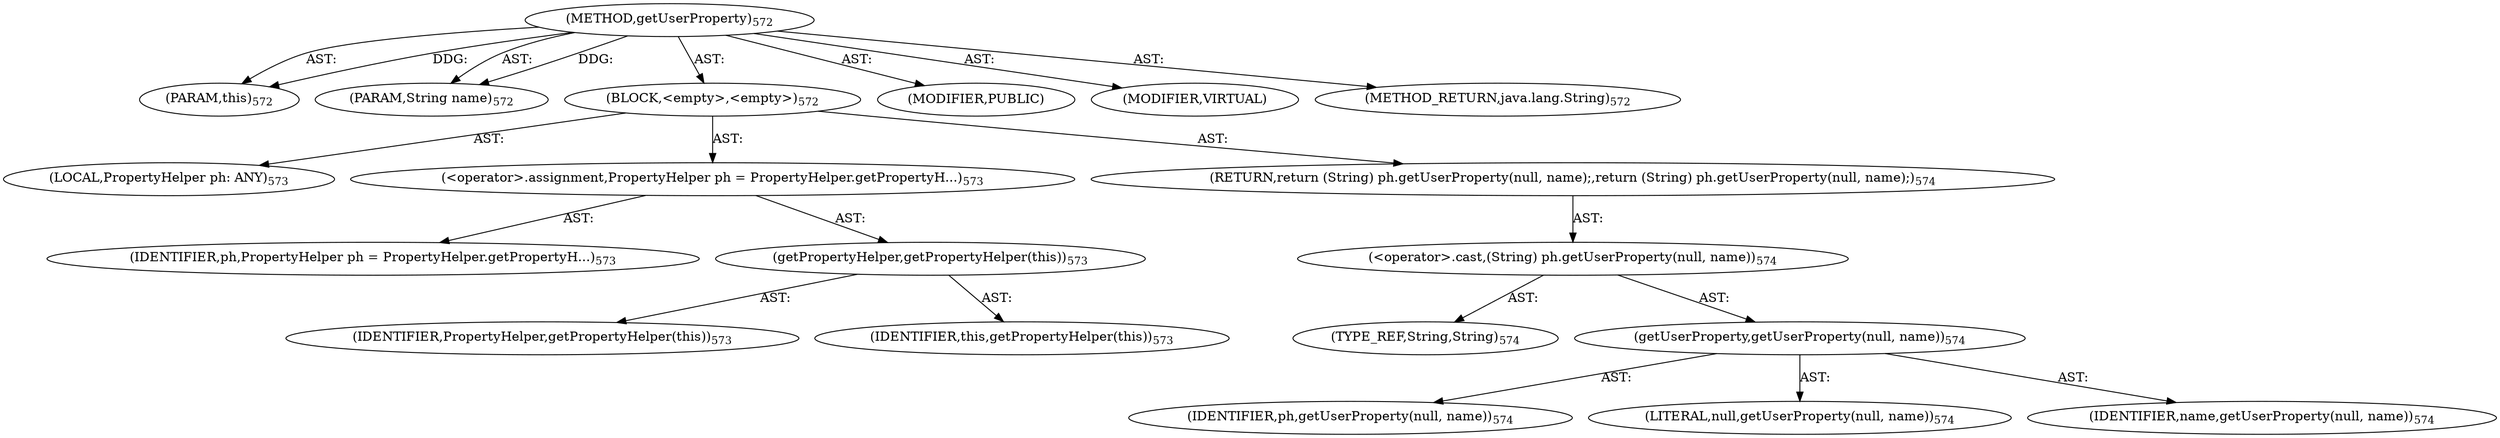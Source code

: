 digraph "getUserProperty" {  
"111669149722" [label = <(METHOD,getUserProperty)<SUB>572</SUB>> ]
"115964117011" [label = <(PARAM,this)<SUB>572</SUB>> ]
"115964117094" [label = <(PARAM,String name)<SUB>572</SUB>> ]
"25769803806" [label = <(BLOCK,&lt;empty&gt;,&lt;empty&gt;)<SUB>572</SUB>> ]
"94489280521" [label = <(LOCAL,PropertyHelper ph: ANY)<SUB>573</SUB>> ]
"30064771205" [label = <(&lt;operator&gt;.assignment,PropertyHelper ph = PropertyHelper.getPropertyH...)<SUB>573</SUB>> ]
"68719476937" [label = <(IDENTIFIER,ph,PropertyHelper ph = PropertyHelper.getPropertyH...)<SUB>573</SUB>> ]
"30064771206" [label = <(getPropertyHelper,getPropertyHelper(this))<SUB>573</SUB>> ]
"68719476938" [label = <(IDENTIFIER,PropertyHelper,getPropertyHelper(this))<SUB>573</SUB>> ]
"68719476760" [label = <(IDENTIFIER,this,getPropertyHelper(this))<SUB>573</SUB>> ]
"146028888073" [label = <(RETURN,return (String) ph.getUserProperty(null, name);,return (String) ph.getUserProperty(null, name);)<SUB>574</SUB>> ]
"30064771207" [label = <(&lt;operator&gt;.cast,(String) ph.getUserProperty(null, name))<SUB>574</SUB>> ]
"180388626437" [label = <(TYPE_REF,String,String)<SUB>574</SUB>> ]
"30064771208" [label = <(getUserProperty,getUserProperty(null, name))<SUB>574</SUB>> ]
"68719476939" [label = <(IDENTIFIER,ph,getUserProperty(null, name))<SUB>574</SUB>> ]
"90194313234" [label = <(LITERAL,null,getUserProperty(null, name))<SUB>574</SUB>> ]
"68719476940" [label = <(IDENTIFIER,name,getUserProperty(null, name))<SUB>574</SUB>> ]
"133143986275" [label = <(MODIFIER,PUBLIC)> ]
"133143986276" [label = <(MODIFIER,VIRTUAL)> ]
"128849018906" [label = <(METHOD_RETURN,java.lang.String)<SUB>572</SUB>> ]
  "111669149722" -> "115964117011"  [ label = "AST: "] 
  "111669149722" -> "115964117094"  [ label = "AST: "] 
  "111669149722" -> "25769803806"  [ label = "AST: "] 
  "111669149722" -> "133143986275"  [ label = "AST: "] 
  "111669149722" -> "133143986276"  [ label = "AST: "] 
  "111669149722" -> "128849018906"  [ label = "AST: "] 
  "25769803806" -> "94489280521"  [ label = "AST: "] 
  "25769803806" -> "30064771205"  [ label = "AST: "] 
  "25769803806" -> "146028888073"  [ label = "AST: "] 
  "30064771205" -> "68719476937"  [ label = "AST: "] 
  "30064771205" -> "30064771206"  [ label = "AST: "] 
  "30064771206" -> "68719476938"  [ label = "AST: "] 
  "30064771206" -> "68719476760"  [ label = "AST: "] 
  "146028888073" -> "30064771207"  [ label = "AST: "] 
  "30064771207" -> "180388626437"  [ label = "AST: "] 
  "30064771207" -> "30064771208"  [ label = "AST: "] 
  "30064771208" -> "68719476939"  [ label = "AST: "] 
  "30064771208" -> "90194313234"  [ label = "AST: "] 
  "30064771208" -> "68719476940"  [ label = "AST: "] 
  "111669149722" -> "115964117011"  [ label = "DDG: "] 
  "111669149722" -> "115964117094"  [ label = "DDG: "] 
}
